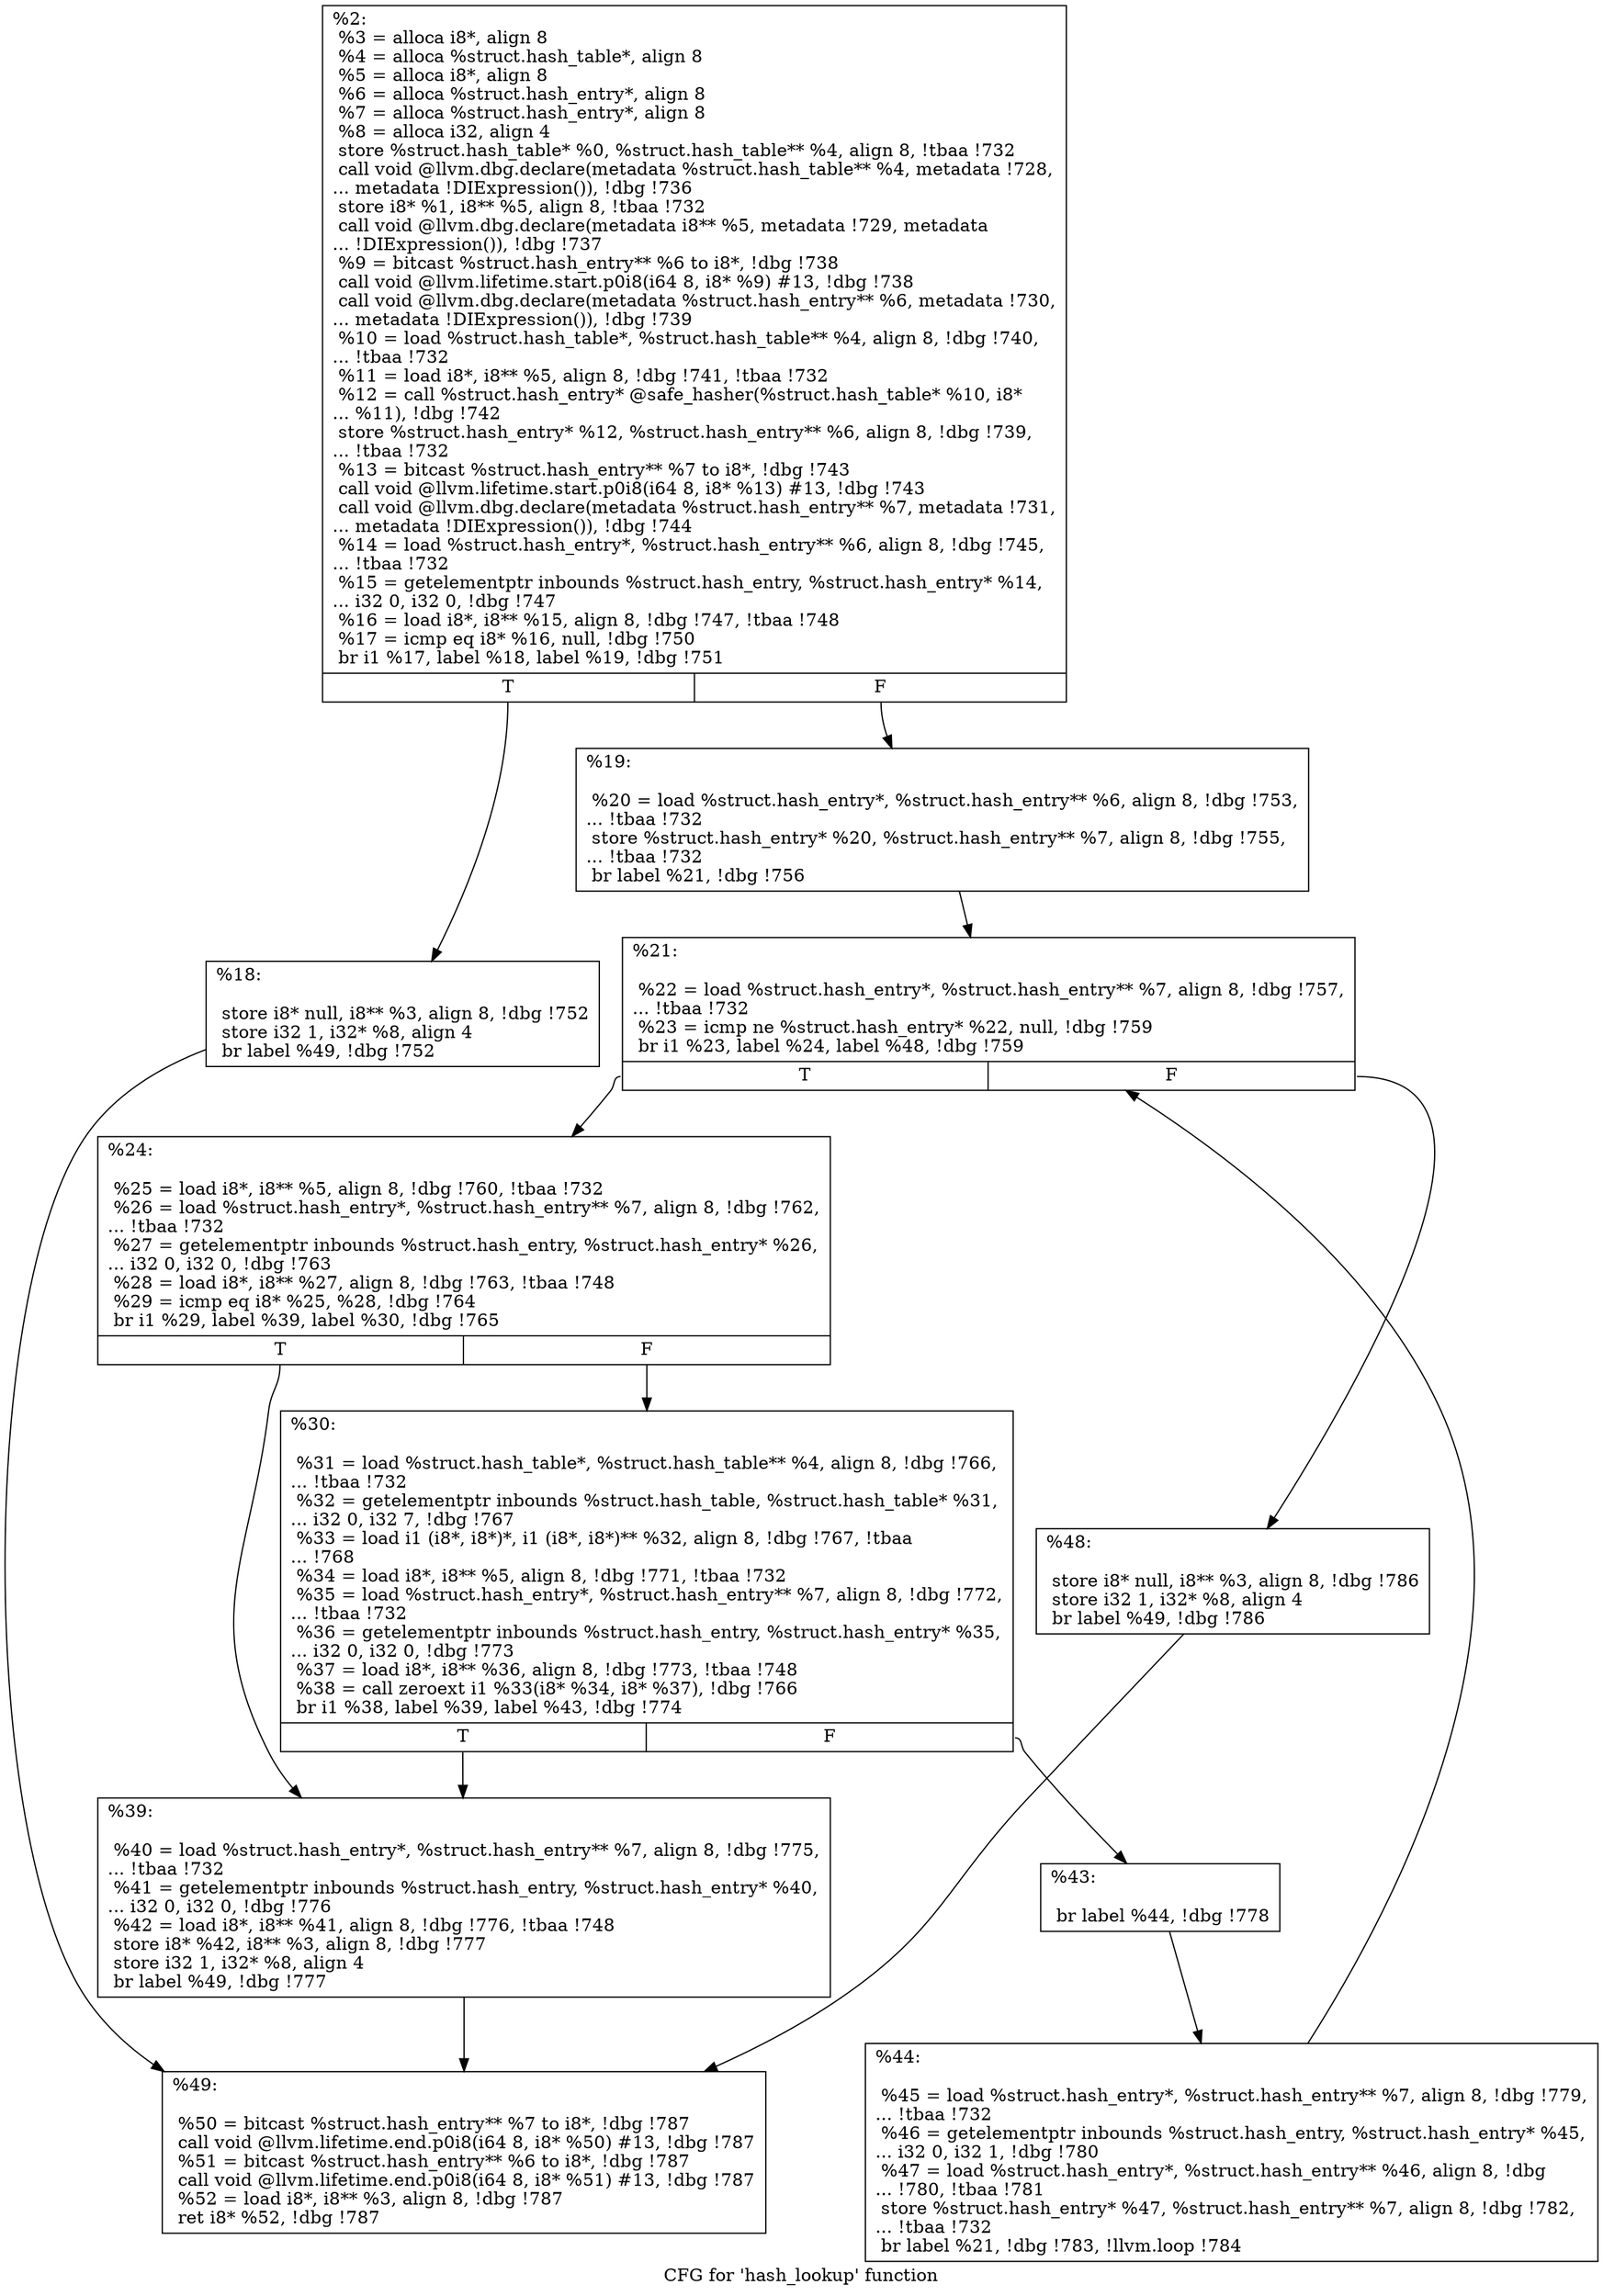 digraph "CFG for 'hash_lookup' function" {
	label="CFG for 'hash_lookup' function";

	Node0x24b5340 [shape=record,label="{%2:\l  %3 = alloca i8*, align 8\l  %4 = alloca %struct.hash_table*, align 8\l  %5 = alloca i8*, align 8\l  %6 = alloca %struct.hash_entry*, align 8\l  %7 = alloca %struct.hash_entry*, align 8\l  %8 = alloca i32, align 4\l  store %struct.hash_table* %0, %struct.hash_table** %4, align 8, !tbaa !732\l  call void @llvm.dbg.declare(metadata %struct.hash_table** %4, metadata !728,\l... metadata !DIExpression()), !dbg !736\l  store i8* %1, i8** %5, align 8, !tbaa !732\l  call void @llvm.dbg.declare(metadata i8** %5, metadata !729, metadata\l... !DIExpression()), !dbg !737\l  %9 = bitcast %struct.hash_entry** %6 to i8*, !dbg !738\l  call void @llvm.lifetime.start.p0i8(i64 8, i8* %9) #13, !dbg !738\l  call void @llvm.dbg.declare(metadata %struct.hash_entry** %6, metadata !730,\l... metadata !DIExpression()), !dbg !739\l  %10 = load %struct.hash_table*, %struct.hash_table** %4, align 8, !dbg !740,\l... !tbaa !732\l  %11 = load i8*, i8** %5, align 8, !dbg !741, !tbaa !732\l  %12 = call %struct.hash_entry* @safe_hasher(%struct.hash_table* %10, i8*\l... %11), !dbg !742\l  store %struct.hash_entry* %12, %struct.hash_entry** %6, align 8, !dbg !739,\l... !tbaa !732\l  %13 = bitcast %struct.hash_entry** %7 to i8*, !dbg !743\l  call void @llvm.lifetime.start.p0i8(i64 8, i8* %13) #13, !dbg !743\l  call void @llvm.dbg.declare(metadata %struct.hash_entry** %7, metadata !731,\l... metadata !DIExpression()), !dbg !744\l  %14 = load %struct.hash_entry*, %struct.hash_entry** %6, align 8, !dbg !745,\l... !tbaa !732\l  %15 = getelementptr inbounds %struct.hash_entry, %struct.hash_entry* %14,\l... i32 0, i32 0, !dbg !747\l  %16 = load i8*, i8** %15, align 8, !dbg !747, !tbaa !748\l  %17 = icmp eq i8* %16, null, !dbg !750\l  br i1 %17, label %18, label %19, !dbg !751\l|{<s0>T|<s1>F}}"];
	Node0x24b5340:s0 -> Node0x24ba1a0;
	Node0x24b5340:s1 -> Node0x24ba1f0;
	Node0x24ba1a0 [shape=record,label="{%18:\l\l  store i8* null, i8** %3, align 8, !dbg !752\l  store i32 1, i32* %8, align 4\l  br label %49, !dbg !752\l}"];
	Node0x24ba1a0 -> Node0x24ba470;
	Node0x24ba1f0 [shape=record,label="{%19:\l\l  %20 = load %struct.hash_entry*, %struct.hash_entry** %6, align 8, !dbg !753,\l... !tbaa !732\l  store %struct.hash_entry* %20, %struct.hash_entry** %7, align 8, !dbg !755,\l... !tbaa !732\l  br label %21, !dbg !756\l}"];
	Node0x24ba1f0 -> Node0x24ba240;
	Node0x24ba240 [shape=record,label="{%21:\l\l  %22 = load %struct.hash_entry*, %struct.hash_entry** %7, align 8, !dbg !757,\l... !tbaa !732\l  %23 = icmp ne %struct.hash_entry* %22, null, !dbg !759\l  br i1 %23, label %24, label %48, !dbg !759\l|{<s0>T|<s1>F}}"];
	Node0x24ba240:s0 -> Node0x24ba290;
	Node0x24ba240:s1 -> Node0x24ba420;
	Node0x24ba290 [shape=record,label="{%24:\l\l  %25 = load i8*, i8** %5, align 8, !dbg !760, !tbaa !732\l  %26 = load %struct.hash_entry*, %struct.hash_entry** %7, align 8, !dbg !762,\l... !tbaa !732\l  %27 = getelementptr inbounds %struct.hash_entry, %struct.hash_entry* %26,\l... i32 0, i32 0, !dbg !763\l  %28 = load i8*, i8** %27, align 8, !dbg !763, !tbaa !748\l  %29 = icmp eq i8* %25, %28, !dbg !764\l  br i1 %29, label %39, label %30, !dbg !765\l|{<s0>T|<s1>F}}"];
	Node0x24ba290:s0 -> Node0x24ba330;
	Node0x24ba290:s1 -> Node0x24ba2e0;
	Node0x24ba2e0 [shape=record,label="{%30:\l\l  %31 = load %struct.hash_table*, %struct.hash_table** %4, align 8, !dbg !766,\l... !tbaa !732\l  %32 = getelementptr inbounds %struct.hash_table, %struct.hash_table* %31,\l... i32 0, i32 7, !dbg !767\l  %33 = load i1 (i8*, i8*)*, i1 (i8*, i8*)** %32, align 8, !dbg !767, !tbaa\l... !768\l  %34 = load i8*, i8** %5, align 8, !dbg !771, !tbaa !732\l  %35 = load %struct.hash_entry*, %struct.hash_entry** %7, align 8, !dbg !772,\l... !tbaa !732\l  %36 = getelementptr inbounds %struct.hash_entry, %struct.hash_entry* %35,\l... i32 0, i32 0, !dbg !773\l  %37 = load i8*, i8** %36, align 8, !dbg !773, !tbaa !748\l  %38 = call zeroext i1 %33(i8* %34, i8* %37), !dbg !766\l  br i1 %38, label %39, label %43, !dbg !774\l|{<s0>T|<s1>F}}"];
	Node0x24ba2e0:s0 -> Node0x24ba330;
	Node0x24ba2e0:s1 -> Node0x24ba380;
	Node0x24ba330 [shape=record,label="{%39:\l\l  %40 = load %struct.hash_entry*, %struct.hash_entry** %7, align 8, !dbg !775,\l... !tbaa !732\l  %41 = getelementptr inbounds %struct.hash_entry, %struct.hash_entry* %40,\l... i32 0, i32 0, !dbg !776\l  %42 = load i8*, i8** %41, align 8, !dbg !776, !tbaa !748\l  store i8* %42, i8** %3, align 8, !dbg !777\l  store i32 1, i32* %8, align 4\l  br label %49, !dbg !777\l}"];
	Node0x24ba330 -> Node0x24ba470;
	Node0x24ba380 [shape=record,label="{%43:\l\l  br label %44, !dbg !778\l}"];
	Node0x24ba380 -> Node0x24ba3d0;
	Node0x24ba3d0 [shape=record,label="{%44:\l\l  %45 = load %struct.hash_entry*, %struct.hash_entry** %7, align 8, !dbg !779,\l... !tbaa !732\l  %46 = getelementptr inbounds %struct.hash_entry, %struct.hash_entry* %45,\l... i32 0, i32 1, !dbg !780\l  %47 = load %struct.hash_entry*, %struct.hash_entry** %46, align 8, !dbg\l... !780, !tbaa !781\l  store %struct.hash_entry* %47, %struct.hash_entry** %7, align 8, !dbg !782,\l... !tbaa !732\l  br label %21, !dbg !783, !llvm.loop !784\l}"];
	Node0x24ba3d0 -> Node0x24ba240;
	Node0x24ba420 [shape=record,label="{%48:\l\l  store i8* null, i8** %3, align 8, !dbg !786\l  store i32 1, i32* %8, align 4\l  br label %49, !dbg !786\l}"];
	Node0x24ba420 -> Node0x24ba470;
	Node0x24ba470 [shape=record,label="{%49:\l\l  %50 = bitcast %struct.hash_entry** %7 to i8*, !dbg !787\l  call void @llvm.lifetime.end.p0i8(i64 8, i8* %50) #13, !dbg !787\l  %51 = bitcast %struct.hash_entry** %6 to i8*, !dbg !787\l  call void @llvm.lifetime.end.p0i8(i64 8, i8* %51) #13, !dbg !787\l  %52 = load i8*, i8** %3, align 8, !dbg !787\l  ret i8* %52, !dbg !787\l}"];
}
